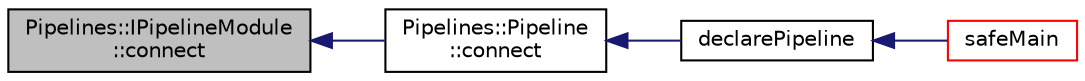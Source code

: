 digraph "Pipelines::IPipelineModule::connect"
{
 // INTERACTIVE_SVG=YES
  edge [fontname="Helvetica",fontsize="10",labelfontname="Helvetica",labelfontsize="10"];
  node [fontname="Helvetica",fontsize="10",shape=record];
  rankdir="LR";
  Node1 [label="Pipelines::IPipelineModule\l::connect",height=0.2,width=0.4,color="black", fillcolor="grey75", style="filled", fontcolor="black"];
  Node1 -> Node2 [dir="back",color="midnightblue",fontsize="10",style="solid",fontname="Helvetica"];
  Node2 [label="Pipelines::Pipeline\l::connect",height=0.2,width=0.4,color="black", fillcolor="white", style="filled",URL="$class_pipelines_1_1_pipeline.html#a46ac7cb721c7dd0a8e185c84a607d155"];
  Node2 -> Node3 [dir="back",color="midnightblue",fontsize="10",style="solid",fontname="Helvetica"];
  Node3 [label="declarePipeline",height=0.2,width=0.4,color="black", fillcolor="white", style="filled",URL="$dashcastx_2pipeliner_8hpp.html#a61f5e929f8d1fe5fbcf5738d3002bcb2"];
  Node3 -> Node4 [dir="back",color="midnightblue",fontsize="10",style="solid",fontname="Helvetica"];
  Node4 [label="safeMain",height=0.2,width=0.4,color="red", fillcolor="white", style="filled",URL="$dashcastx_8cpp.html#aa400efc830b0819630294f736401c2f7"];
}
